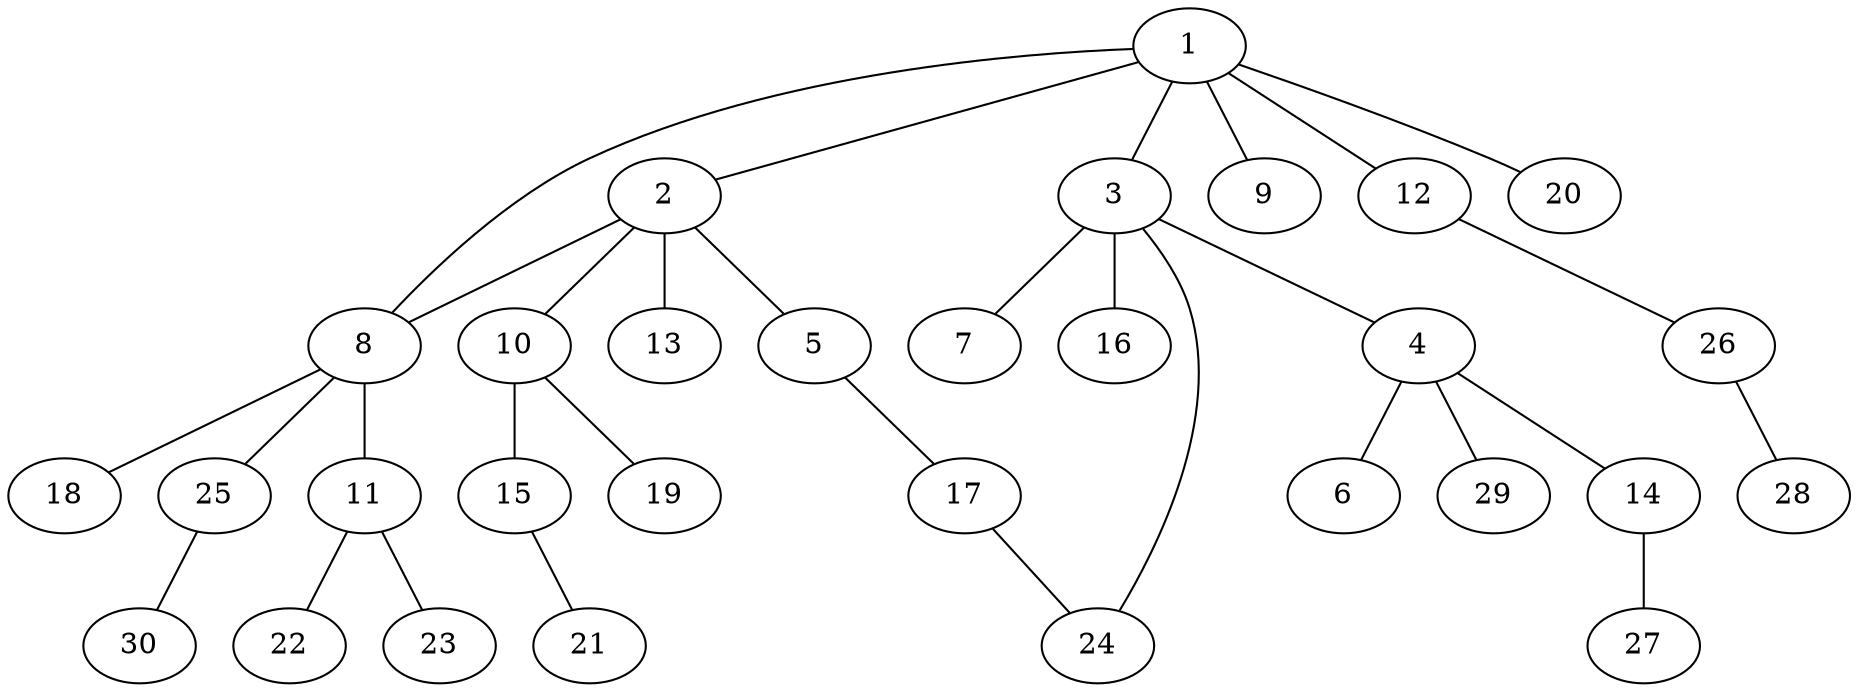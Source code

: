 graph graphname {1--2
1--3
1--8
1--9
1--12
1--20
2--5
2--8
2--10
2--13
3--4
3--7
3--16
3--24
4--6
4--14
4--29
5--17
8--11
8--18
8--25
10--15
10--19
11--22
11--23
12--26
14--27
15--21
17--24
25--30
26--28
}
